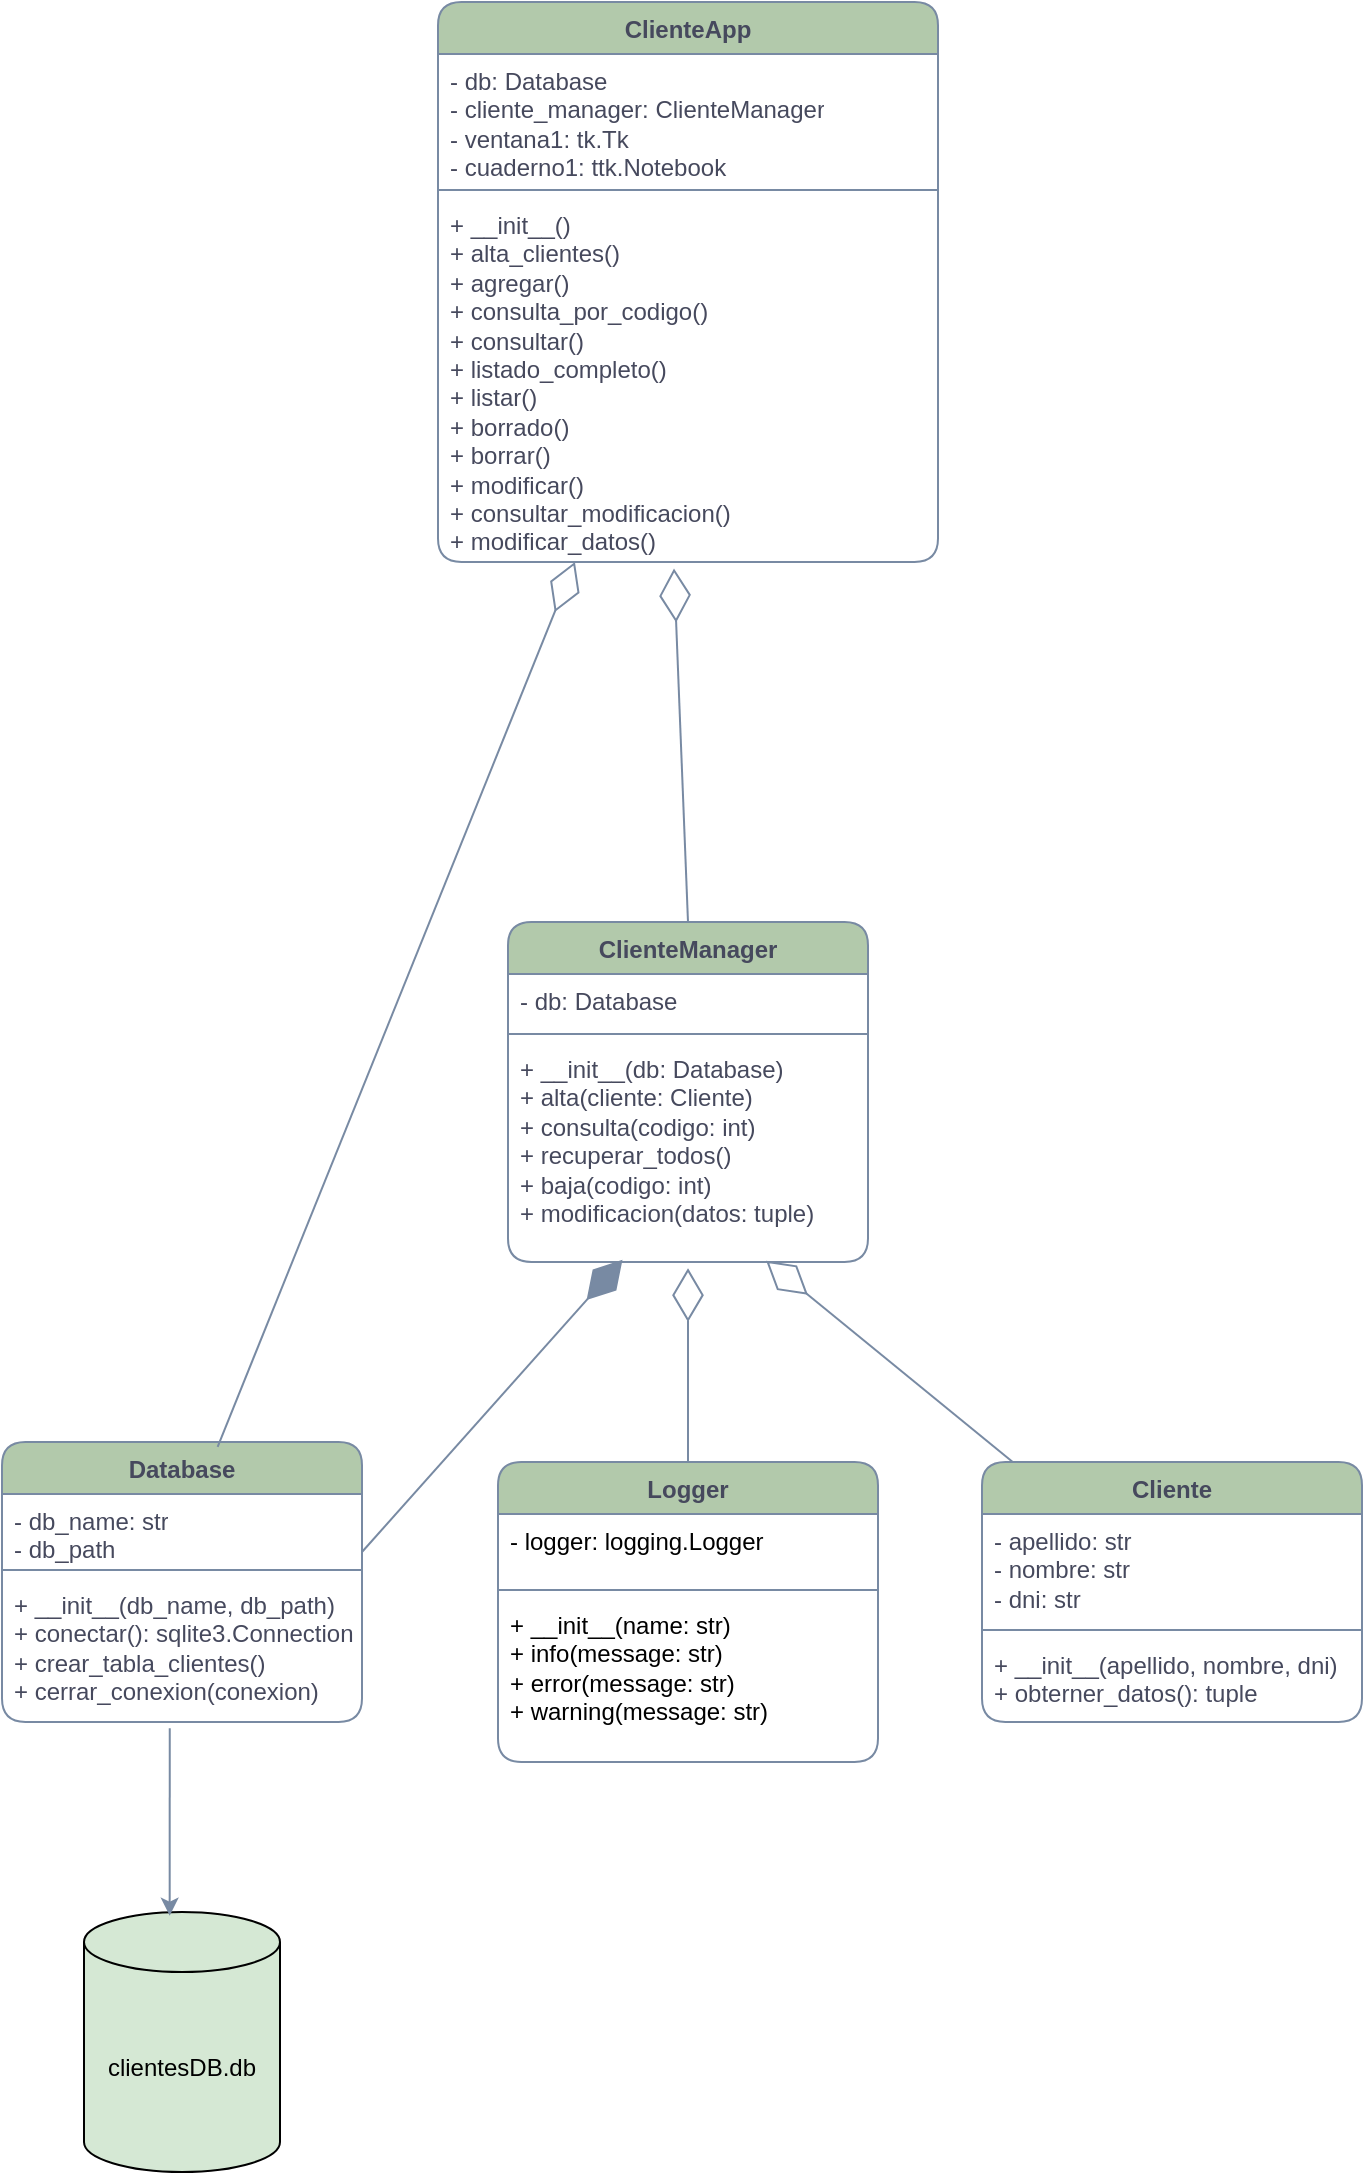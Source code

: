 <mxfile version="24.6.4" type="device">
  <diagram id="C5RBs43oDa-KdzZeNtuy" name="Page-1">
    <mxGraphModel dx="1056" dy="1308" grid="1" gridSize="10" guides="1" tooltips="1" connect="1" arrows="1" fold="1" page="1" pageScale="1" pageWidth="827" pageHeight="1169" math="0" shadow="0">
      <root>
        <mxCell id="WIyWlLk6GJQsqaUBKTNV-0" />
        <mxCell id="WIyWlLk6GJQsqaUBKTNV-1" parent="WIyWlLk6GJQsqaUBKTNV-0" />
        <mxCell id="Ng6ZEv5GskzXLlfCXLrN-18" value="Cliente" style="swimlane;fontStyle=1;align=center;verticalAlign=top;childLayout=stackLayout;horizontal=1;startSize=26;horizontalStack=0;resizeParent=1;resizeParentMax=0;resizeLast=0;collapsible=1;marginBottom=0;whiteSpace=wrap;html=1;labelBackgroundColor=none;fillColor=#B2C9AB;strokeColor=#788AA3;fontColor=#46495D;rounded=1;" parent="WIyWlLk6GJQsqaUBKTNV-1" vertex="1">
          <mxGeometry x="563" y="885" width="190" height="130" as="geometry" />
        </mxCell>
        <mxCell id="Ng6ZEv5GskzXLlfCXLrN-19" value="- apellido: str&lt;br&gt;- nombre: str&lt;div&gt;- dni: str&lt;/div&gt;" style="text;strokeColor=none;fillColor=none;align=left;verticalAlign=top;spacingLeft=4;spacingRight=4;overflow=hidden;rotatable=0;points=[[0,0.5],[1,0.5]];portConstraint=eastwest;whiteSpace=wrap;html=1;labelBackgroundColor=none;fontColor=#46495D;rounded=1;" parent="Ng6ZEv5GskzXLlfCXLrN-18" vertex="1">
          <mxGeometry y="26" width="190" height="54" as="geometry" />
        </mxCell>
        <mxCell id="Ng6ZEv5GskzXLlfCXLrN-20" value="" style="line;strokeWidth=1;fillColor=none;align=left;verticalAlign=middle;spacingTop=-1;spacingLeft=3;spacingRight=3;rotatable=0;labelPosition=right;points=[];portConstraint=eastwest;strokeColor=#788AA3;labelBackgroundColor=none;fontColor=#46495D;rounded=1;" parent="Ng6ZEv5GskzXLlfCXLrN-18" vertex="1">
          <mxGeometry y="80" width="190" height="8" as="geometry" />
        </mxCell>
        <mxCell id="Ng6ZEv5GskzXLlfCXLrN-21" value="+ __init__(apellido, nombre, dni)&lt;br&gt;+ obterner_datos(): tuple" style="text;strokeColor=none;fillColor=none;align=left;verticalAlign=top;spacingLeft=4;spacingRight=4;overflow=hidden;rotatable=0;points=[[0,0.5],[1,0.5]];portConstraint=eastwest;whiteSpace=wrap;html=1;labelBackgroundColor=none;fontColor=#46495D;rounded=1;" parent="Ng6ZEv5GskzXLlfCXLrN-18" vertex="1">
          <mxGeometry y="88" width="190" height="42" as="geometry" />
        </mxCell>
        <mxCell id="Ng6ZEv5GskzXLlfCXLrN-22" value="Database" style="swimlane;fontStyle=1;align=center;verticalAlign=top;childLayout=stackLayout;horizontal=1;startSize=26;horizontalStack=0;resizeParent=1;resizeParentMax=0;resizeLast=0;collapsible=1;marginBottom=0;whiteSpace=wrap;html=1;labelBackgroundColor=none;fillColor=#B2C9AB;strokeColor=#788AA3;fontColor=#46495D;rounded=1;" parent="WIyWlLk6GJQsqaUBKTNV-1" vertex="1">
          <mxGeometry x="73" y="875" width="180" height="140" as="geometry" />
        </mxCell>
        <mxCell id="Ng6ZEv5GskzXLlfCXLrN-23" value="- db_name: str&lt;div&gt;- db_path&lt;br&gt;&lt;br&gt;&lt;/div&gt;" style="text;strokeColor=none;fillColor=none;align=left;verticalAlign=top;spacingLeft=4;spacingRight=4;overflow=hidden;rotatable=0;points=[[0,0.5],[1,0.5]];portConstraint=eastwest;whiteSpace=wrap;html=1;labelBackgroundColor=none;fontColor=#46495D;rounded=1;" parent="Ng6ZEv5GskzXLlfCXLrN-22" vertex="1">
          <mxGeometry y="26" width="180" height="34" as="geometry" />
        </mxCell>
        <mxCell id="Ng6ZEv5GskzXLlfCXLrN-24" value="" style="line;strokeWidth=1;fillColor=none;align=left;verticalAlign=middle;spacingTop=-1;spacingLeft=3;spacingRight=3;rotatable=0;labelPosition=right;points=[];portConstraint=eastwest;strokeColor=#788AA3;labelBackgroundColor=none;fontColor=#46495D;rounded=1;" parent="Ng6ZEv5GskzXLlfCXLrN-22" vertex="1">
          <mxGeometry y="60" width="180" height="8" as="geometry" />
        </mxCell>
        <mxCell id="Ng6ZEv5GskzXLlfCXLrN-25" value="+ __init__(db_name, db_path)&lt;div&gt;+ conectar(): sqlite3.Connection&lt;/div&gt;&lt;div&gt;+ crear_tabla_clientes()&lt;/div&gt;&lt;div&gt;+ cerrar_conexion(conexion)&lt;/div&gt;" style="text;strokeColor=none;fillColor=none;align=left;verticalAlign=top;spacingLeft=4;spacingRight=4;overflow=hidden;rotatable=0;points=[[0,0.5],[1,0.5]];portConstraint=eastwest;whiteSpace=wrap;html=1;labelBackgroundColor=none;fontColor=#46495D;rounded=1;" parent="Ng6ZEv5GskzXLlfCXLrN-22" vertex="1">
          <mxGeometry y="68" width="180" height="72" as="geometry" />
        </mxCell>
        <mxCell id="Ng6ZEv5GskzXLlfCXLrN-26" value="ClienteManager" style="swimlane;fontStyle=1;align=center;verticalAlign=top;childLayout=stackLayout;horizontal=1;startSize=26;horizontalStack=0;resizeParent=1;resizeParentMax=0;resizeLast=0;collapsible=1;marginBottom=0;whiteSpace=wrap;html=1;labelBackgroundColor=none;fillColor=#B2C9AB;strokeColor=#788AA3;fontColor=#46495D;rounded=1;" parent="WIyWlLk6GJQsqaUBKTNV-1" vertex="1">
          <mxGeometry x="326" y="615" width="180" height="170" as="geometry" />
        </mxCell>
        <mxCell id="Ng6ZEv5GskzXLlfCXLrN-27" value="- db: Database" style="text;strokeColor=none;fillColor=none;align=left;verticalAlign=top;spacingLeft=4;spacingRight=4;overflow=hidden;rotatable=0;points=[[0,0.5],[1,0.5]];portConstraint=eastwest;whiteSpace=wrap;html=1;labelBackgroundColor=none;fontColor=#46495D;rounded=1;" parent="Ng6ZEv5GskzXLlfCXLrN-26" vertex="1">
          <mxGeometry y="26" width="180" height="26" as="geometry" />
        </mxCell>
        <mxCell id="Ng6ZEv5GskzXLlfCXLrN-28" value="" style="line;strokeWidth=1;fillColor=none;align=left;verticalAlign=middle;spacingTop=-1;spacingLeft=3;spacingRight=3;rotatable=0;labelPosition=right;points=[];portConstraint=eastwest;strokeColor=#788AA3;labelBackgroundColor=none;fontColor=#46495D;rounded=1;" parent="Ng6ZEv5GskzXLlfCXLrN-26" vertex="1">
          <mxGeometry y="52" width="180" height="8" as="geometry" />
        </mxCell>
        <mxCell id="Ng6ZEv5GskzXLlfCXLrN-29" value="+ __init__(db: Database)&lt;div&gt;+ alta(cliente: Cliente)&lt;/div&gt;&lt;div&gt;+ consulta(codigo: int)&lt;/div&gt;&lt;div&gt;+ recuperar_todos()&lt;br&gt;+ baja(codigo: int)&lt;/div&gt;&lt;div&gt;+ modificacion(datos: tuple)&lt;br&gt;&lt;div&gt;&lt;br&gt;&lt;/div&gt;&lt;/div&gt;" style="text;strokeColor=none;fillColor=none;align=left;verticalAlign=top;spacingLeft=4;spacingRight=4;overflow=hidden;rotatable=0;points=[[0,0.5],[1,0.5]];portConstraint=eastwest;whiteSpace=wrap;html=1;labelBackgroundColor=none;fontColor=#46495D;rounded=1;" parent="Ng6ZEv5GskzXLlfCXLrN-26" vertex="1">
          <mxGeometry y="60" width="180" height="110" as="geometry" />
        </mxCell>
        <mxCell id="Ng6ZEv5GskzXLlfCXLrN-30" value="ClienteApp" style="swimlane;fontStyle=1;align=center;verticalAlign=top;childLayout=stackLayout;horizontal=1;startSize=26;horizontalStack=0;resizeParent=1;resizeParentMax=0;resizeLast=0;collapsible=1;marginBottom=0;whiteSpace=wrap;html=1;labelBackgroundColor=none;fillColor=#B2C9AB;strokeColor=#788AA3;fontColor=#46495D;rounded=1;" parent="WIyWlLk6GJQsqaUBKTNV-1" vertex="1">
          <mxGeometry x="291" y="155" width="250" height="280" as="geometry" />
        </mxCell>
        <mxCell id="Ng6ZEv5GskzXLlfCXLrN-31" value="- db: Database&lt;div&gt;- cliente_manager: ClienteManager&lt;/div&gt;&lt;div&gt;- ventana1: tk.Tk&lt;/div&gt;&lt;div&gt;- cuaderno1: ttk.Notebook&amp;nbsp;&lt;/div&gt;" style="text;strokeColor=none;fillColor=none;align=left;verticalAlign=top;spacingLeft=4;spacingRight=4;overflow=hidden;rotatable=0;points=[[0,0.5],[1,0.5]];portConstraint=eastwest;whiteSpace=wrap;html=1;labelBackgroundColor=none;fontColor=#46495D;rounded=1;" parent="Ng6ZEv5GskzXLlfCXLrN-30" vertex="1">
          <mxGeometry y="26" width="250" height="64" as="geometry" />
        </mxCell>
        <mxCell id="Ng6ZEv5GskzXLlfCXLrN-32" value="" style="line;strokeWidth=1;fillColor=none;align=left;verticalAlign=middle;spacingTop=-1;spacingLeft=3;spacingRight=3;rotatable=0;labelPosition=right;points=[];portConstraint=eastwest;strokeColor=#788AA3;labelBackgroundColor=none;fontColor=#46495D;rounded=1;" parent="Ng6ZEv5GskzXLlfCXLrN-30" vertex="1">
          <mxGeometry y="90" width="250" height="8" as="geometry" />
        </mxCell>
        <mxCell id="Ng6ZEv5GskzXLlfCXLrN-33" value="+ __init__()&lt;div&gt;+ alta_clientes()&lt;/div&gt;&lt;div&gt;+ agregar()&lt;/div&gt;&lt;div&gt;+ consulta_por_codigo()&lt;/div&gt;&lt;div&gt;+ consultar()&lt;/div&gt;&lt;div&gt;+ listado_completo()&lt;/div&gt;&lt;div&gt;+ listar()&lt;/div&gt;&lt;div&gt;+ borrado()&lt;/div&gt;&lt;div&gt;+ borrar()&lt;/div&gt;&lt;div&gt;+ modificar()&lt;/div&gt;&lt;div&gt;+ consultar_modificacion()&lt;/div&gt;&lt;div&gt;+ modificar_datos()&lt;/div&gt;" style="text;strokeColor=none;fillColor=none;align=left;verticalAlign=top;spacingLeft=4;spacingRight=4;overflow=hidden;rotatable=0;points=[[0,0.5],[1,0.5]];portConstraint=eastwest;whiteSpace=wrap;html=1;labelBackgroundColor=none;fontColor=#46495D;rounded=1;" parent="Ng6ZEv5GskzXLlfCXLrN-30" vertex="1">
          <mxGeometry y="98" width="250" height="182" as="geometry" />
        </mxCell>
        <mxCell id="Ng6ZEv5GskzXLlfCXLrN-34" value="" style="endArrow=diamondThin;endFill=1;endSize=24;html=1;rounded=1;exitX=1;exitY=0.853;exitDx=0;exitDy=0;exitPerimeter=0;entryX=0.318;entryY=0.99;entryDx=0;entryDy=0;entryPerimeter=0;labelBackgroundColor=none;strokeColor=#788AA3;fontColor=default;" parent="WIyWlLk6GJQsqaUBKTNV-1" source="Ng6ZEv5GskzXLlfCXLrN-23" target="Ng6ZEv5GskzXLlfCXLrN-29" edge="1">
          <mxGeometry width="160" relative="1" as="geometry">
            <mxPoint x="316.0" y="562.2" as="sourcePoint" />
            <mxPoint x="412.76" y="460.002" as="targetPoint" />
          </mxGeometry>
        </mxCell>
        <mxCell id="Ng6ZEv5GskzXLlfCXLrN-41" value="" style="endArrow=diamondThin;endFill=0;endSize=24;html=1;rounded=1;entryX=0.717;entryY=0.994;entryDx=0;entryDy=0;entryPerimeter=0;labelBackgroundColor=none;strokeColor=#788AA3;fontColor=default;" parent="WIyWlLk6GJQsqaUBKTNV-1" source="Ng6ZEv5GskzXLlfCXLrN-18" target="Ng6ZEv5GskzXLlfCXLrN-29" edge="1">
          <mxGeometry width="160" relative="1" as="geometry">
            <mxPoint x="266" y="420" as="sourcePoint" />
            <mxPoint x="426" y="420" as="targetPoint" />
          </mxGeometry>
        </mxCell>
        <mxCell id="Ng6ZEv5GskzXLlfCXLrN-45" value="" style="endArrow=diamondThin;endFill=0;endSize=24;html=1;rounded=1;strokeColor=#788AA3;exitX=0.599;exitY=0.017;exitDx=0;exitDy=0;exitPerimeter=0;labelBackgroundColor=none;fontColor=default;" parent="WIyWlLk6GJQsqaUBKTNV-1" source="Ng6ZEv5GskzXLlfCXLrN-22" target="Ng6ZEv5GskzXLlfCXLrN-30" edge="1">
          <mxGeometry width="160" relative="1" as="geometry">
            <mxPoint x="303" y="340.0" as="sourcePoint" />
            <mxPoint x="431.98" y="383.2" as="targetPoint" />
          </mxGeometry>
        </mxCell>
        <mxCell id="PqNd8gdBKW_ClklWZuJF-3" value="" style="endArrow=diamondThin;endFill=0;endSize=24;html=1;rounded=1;strokeColor=#788AA3;exitX=0.5;exitY=0;exitDx=0;exitDy=0;labelBackgroundColor=none;fontColor=default;entryX=0.472;entryY=1.018;entryDx=0;entryDy=0;entryPerimeter=0;" parent="WIyWlLk6GJQsqaUBKTNV-1" source="Ng6ZEv5GskzXLlfCXLrN-26" target="Ng6ZEv5GskzXLlfCXLrN-33" edge="1">
          <mxGeometry width="160" relative="1" as="geometry">
            <mxPoint x="304" y="622" as="sourcePoint" />
            <mxPoint x="433" y="665" as="targetPoint" />
          </mxGeometry>
        </mxCell>
        <mxCell id="PqNd8gdBKW_ClklWZuJF-19" value="Logger" style="swimlane;fontStyle=1;align=center;verticalAlign=top;childLayout=stackLayout;horizontal=1;startSize=26;horizontalStack=0;resizeParent=1;resizeParentMax=0;resizeLast=0;collapsible=1;marginBottom=0;whiteSpace=wrap;html=1;labelBackgroundColor=none;fillColor=#B2C9AB;strokeColor=#788AA3;fontColor=#46495D;rounded=1;" parent="WIyWlLk6GJQsqaUBKTNV-1" vertex="1">
          <mxGeometry x="321" y="885" width="190" height="150" as="geometry" />
        </mxCell>
        <mxCell id="PqNd8gdBKW_ClklWZuJF-20" value="&lt;span style=&quot;color: rgb(0, 0, 0);&quot;&gt;- logger: logging.Logger&lt;/span&gt;" style="text;strokeColor=none;fillColor=none;align=left;verticalAlign=top;spacingLeft=4;spacingRight=4;overflow=hidden;rotatable=0;points=[[0,0.5],[1,0.5]];portConstraint=eastwest;whiteSpace=wrap;html=1;labelBackgroundColor=none;fontColor=#46495D;rounded=1;" parent="PqNd8gdBKW_ClklWZuJF-19" vertex="1">
          <mxGeometry y="26" width="190" height="34" as="geometry" />
        </mxCell>
        <mxCell id="PqNd8gdBKW_ClklWZuJF-21" value="" style="line;strokeWidth=1;fillColor=none;align=left;verticalAlign=middle;spacingTop=-1;spacingLeft=3;spacingRight=3;rotatable=0;labelPosition=right;points=[];portConstraint=eastwest;strokeColor=#788AA3;labelBackgroundColor=none;fontColor=#46495D;rounded=1;" parent="PqNd8gdBKW_ClklWZuJF-19" vertex="1">
          <mxGeometry y="60" width="190" height="8" as="geometry" />
        </mxCell>
        <mxCell id="PqNd8gdBKW_ClklWZuJF-22" value="&lt;span style=&quot;color: rgb(0, 0, 0);&quot;&gt;+ __init__(name: str)&amp;nbsp;&lt;/span&gt;&lt;div style=&quot;color: rgb(0, 0, 0);&quot;&gt;+ info(message: str)&amp;nbsp;&lt;/div&gt;&lt;div style=&quot;color: rgb(0, 0, 0);&quot;&gt;+ error(message: str)&amp;nbsp;&lt;/div&gt;&lt;div style=&quot;color: rgb(0, 0, 0);&quot;&gt;+ warning(message: str)&amp;nbsp;&lt;/div&gt;" style="text;strokeColor=none;fillColor=none;align=left;verticalAlign=top;spacingLeft=4;spacingRight=4;overflow=hidden;rotatable=0;points=[[0,0.5],[1,0.5]];portConstraint=eastwest;whiteSpace=wrap;html=1;labelBackgroundColor=none;fontColor=#46495D;rounded=1;" parent="PqNd8gdBKW_ClklWZuJF-19" vertex="1">
          <mxGeometry y="68" width="190" height="82" as="geometry" />
        </mxCell>
        <mxCell id="PqNd8gdBKW_ClklWZuJF-23" value="" style="endArrow=diamondThin;endFill=0;endSize=24;html=1;rounded=1;entryX=0.5;entryY=1.028;entryDx=0;entryDy=0;entryPerimeter=0;labelBackgroundColor=none;strokeColor=#788AA3;fontColor=default;exitX=0.5;exitY=0;exitDx=0;exitDy=0;" parent="WIyWlLk6GJQsqaUBKTNV-1" source="PqNd8gdBKW_ClklWZuJF-19" target="Ng6ZEv5GskzXLlfCXLrN-29" edge="1">
          <mxGeometry width="160" relative="1" as="geometry">
            <mxPoint x="523" y="885" as="sourcePoint" />
            <mxPoint x="400" y="784" as="targetPoint" />
          </mxGeometry>
        </mxCell>
        <mxCell id="ekuTlpXQetzY_RGEFUG7-0" value="clientesDB.db" style="shape=cylinder3;whiteSpace=wrap;html=1;boundedLbl=1;backgroundOutline=1;size=15;fillColor=#D5E8D4;" parent="WIyWlLk6GJQsqaUBKTNV-1" vertex="1">
          <mxGeometry x="114" y="1110" width="98" height="130" as="geometry" />
        </mxCell>
        <mxCell id="cvkS1qfryLoMVfeUTfzz-0" value="" style="endArrow=classic;html=1;rounded=0;entryX=0.437;entryY=0.014;entryDx=0;entryDy=0;entryPerimeter=0;exitX=0.466;exitY=1.044;exitDx=0;exitDy=0;exitPerimeter=0;strokeColor=#788AA3;" edge="1" parent="WIyWlLk6GJQsqaUBKTNV-1" source="Ng6ZEv5GskzXLlfCXLrN-25" target="ekuTlpXQetzY_RGEFUG7-0">
          <mxGeometry width="50" height="50" relative="1" as="geometry">
            <mxPoint x="250" y="990" as="sourcePoint" />
            <mxPoint x="300" y="940" as="targetPoint" />
          </mxGeometry>
        </mxCell>
      </root>
    </mxGraphModel>
  </diagram>
</mxfile>
